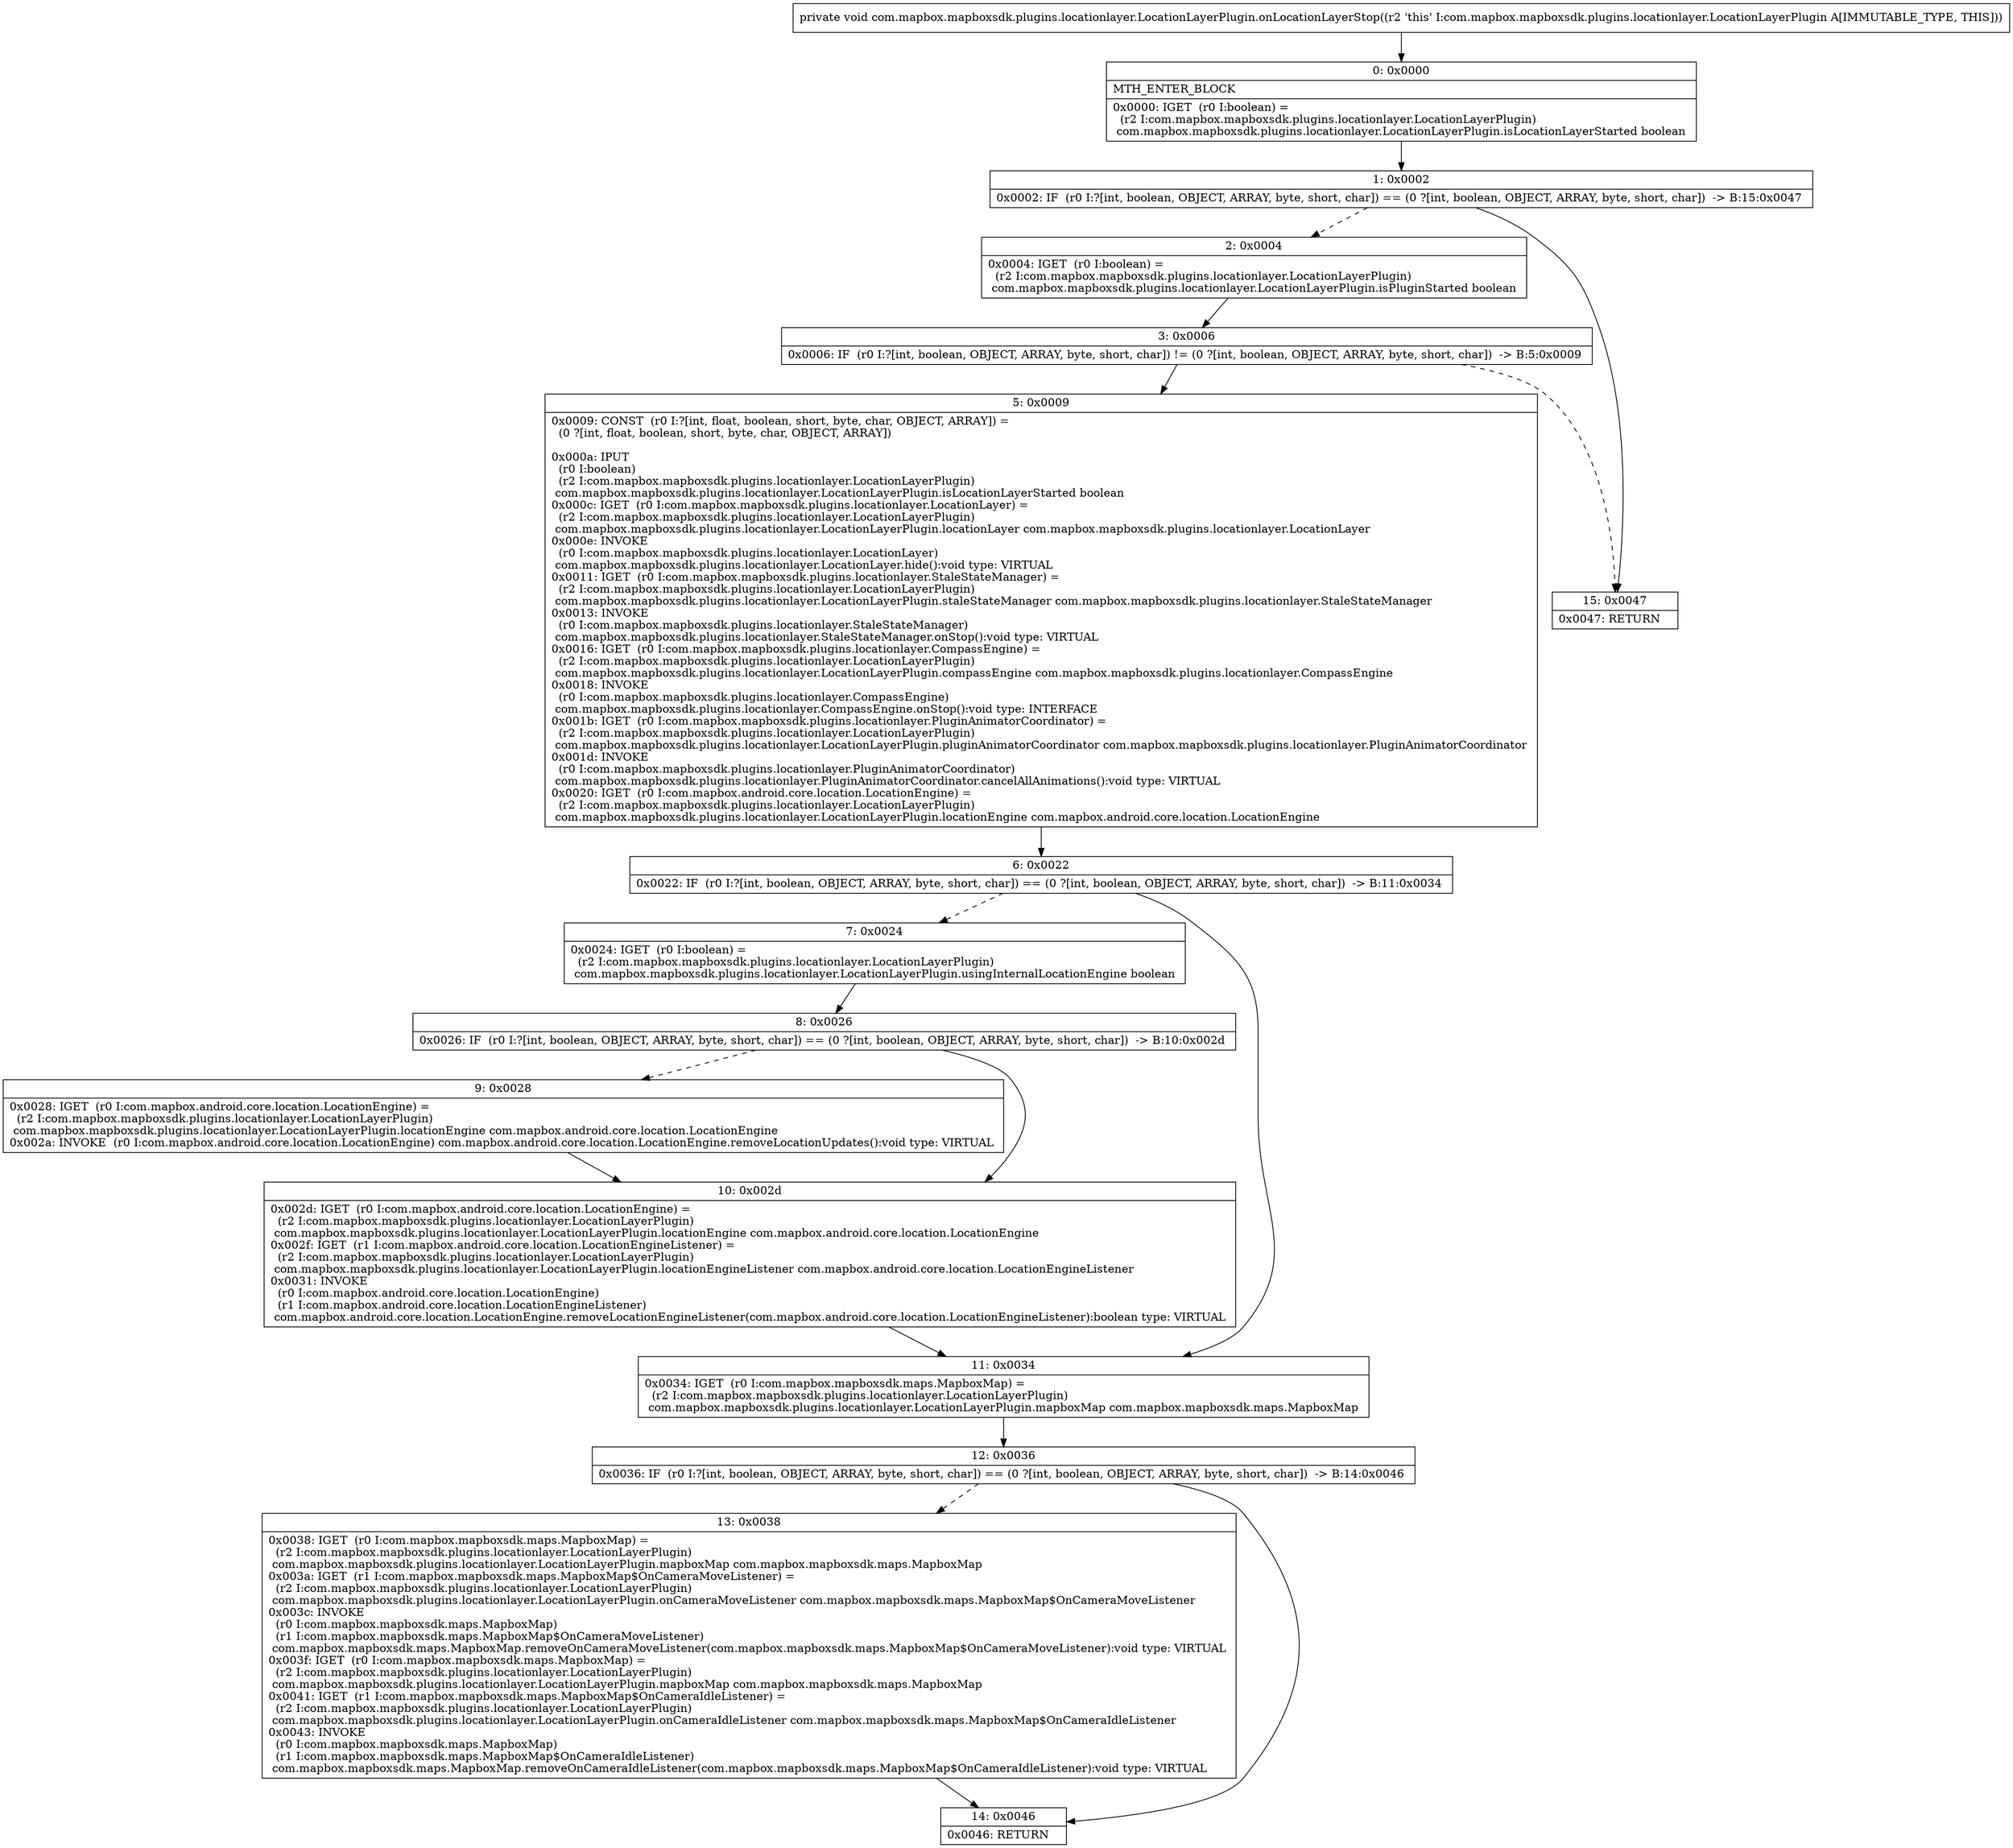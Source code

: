 digraph "CFG forcom.mapbox.mapboxsdk.plugins.locationlayer.LocationLayerPlugin.onLocationLayerStop()V" {
Node_0 [shape=record,label="{0\:\ 0x0000|MTH_ENTER_BLOCK\l|0x0000: IGET  (r0 I:boolean) = \l  (r2 I:com.mapbox.mapboxsdk.plugins.locationlayer.LocationLayerPlugin)\l com.mapbox.mapboxsdk.plugins.locationlayer.LocationLayerPlugin.isLocationLayerStarted boolean \l}"];
Node_1 [shape=record,label="{1\:\ 0x0002|0x0002: IF  (r0 I:?[int, boolean, OBJECT, ARRAY, byte, short, char]) == (0 ?[int, boolean, OBJECT, ARRAY, byte, short, char])  \-\> B:15:0x0047 \l}"];
Node_2 [shape=record,label="{2\:\ 0x0004|0x0004: IGET  (r0 I:boolean) = \l  (r2 I:com.mapbox.mapboxsdk.plugins.locationlayer.LocationLayerPlugin)\l com.mapbox.mapboxsdk.plugins.locationlayer.LocationLayerPlugin.isPluginStarted boolean \l}"];
Node_3 [shape=record,label="{3\:\ 0x0006|0x0006: IF  (r0 I:?[int, boolean, OBJECT, ARRAY, byte, short, char]) != (0 ?[int, boolean, OBJECT, ARRAY, byte, short, char])  \-\> B:5:0x0009 \l}"];
Node_5 [shape=record,label="{5\:\ 0x0009|0x0009: CONST  (r0 I:?[int, float, boolean, short, byte, char, OBJECT, ARRAY]) = \l  (0 ?[int, float, boolean, short, byte, char, OBJECT, ARRAY])\l \l0x000a: IPUT  \l  (r0 I:boolean)\l  (r2 I:com.mapbox.mapboxsdk.plugins.locationlayer.LocationLayerPlugin)\l com.mapbox.mapboxsdk.plugins.locationlayer.LocationLayerPlugin.isLocationLayerStarted boolean \l0x000c: IGET  (r0 I:com.mapbox.mapboxsdk.plugins.locationlayer.LocationLayer) = \l  (r2 I:com.mapbox.mapboxsdk.plugins.locationlayer.LocationLayerPlugin)\l com.mapbox.mapboxsdk.plugins.locationlayer.LocationLayerPlugin.locationLayer com.mapbox.mapboxsdk.plugins.locationlayer.LocationLayer \l0x000e: INVOKE  \l  (r0 I:com.mapbox.mapboxsdk.plugins.locationlayer.LocationLayer)\l com.mapbox.mapboxsdk.plugins.locationlayer.LocationLayer.hide():void type: VIRTUAL \l0x0011: IGET  (r0 I:com.mapbox.mapboxsdk.plugins.locationlayer.StaleStateManager) = \l  (r2 I:com.mapbox.mapboxsdk.plugins.locationlayer.LocationLayerPlugin)\l com.mapbox.mapboxsdk.plugins.locationlayer.LocationLayerPlugin.staleStateManager com.mapbox.mapboxsdk.plugins.locationlayer.StaleStateManager \l0x0013: INVOKE  \l  (r0 I:com.mapbox.mapboxsdk.plugins.locationlayer.StaleStateManager)\l com.mapbox.mapboxsdk.plugins.locationlayer.StaleStateManager.onStop():void type: VIRTUAL \l0x0016: IGET  (r0 I:com.mapbox.mapboxsdk.plugins.locationlayer.CompassEngine) = \l  (r2 I:com.mapbox.mapboxsdk.plugins.locationlayer.LocationLayerPlugin)\l com.mapbox.mapboxsdk.plugins.locationlayer.LocationLayerPlugin.compassEngine com.mapbox.mapboxsdk.plugins.locationlayer.CompassEngine \l0x0018: INVOKE  \l  (r0 I:com.mapbox.mapboxsdk.plugins.locationlayer.CompassEngine)\l com.mapbox.mapboxsdk.plugins.locationlayer.CompassEngine.onStop():void type: INTERFACE \l0x001b: IGET  (r0 I:com.mapbox.mapboxsdk.plugins.locationlayer.PluginAnimatorCoordinator) = \l  (r2 I:com.mapbox.mapboxsdk.plugins.locationlayer.LocationLayerPlugin)\l com.mapbox.mapboxsdk.plugins.locationlayer.LocationLayerPlugin.pluginAnimatorCoordinator com.mapbox.mapboxsdk.plugins.locationlayer.PluginAnimatorCoordinator \l0x001d: INVOKE  \l  (r0 I:com.mapbox.mapboxsdk.plugins.locationlayer.PluginAnimatorCoordinator)\l com.mapbox.mapboxsdk.plugins.locationlayer.PluginAnimatorCoordinator.cancelAllAnimations():void type: VIRTUAL \l0x0020: IGET  (r0 I:com.mapbox.android.core.location.LocationEngine) = \l  (r2 I:com.mapbox.mapboxsdk.plugins.locationlayer.LocationLayerPlugin)\l com.mapbox.mapboxsdk.plugins.locationlayer.LocationLayerPlugin.locationEngine com.mapbox.android.core.location.LocationEngine \l}"];
Node_6 [shape=record,label="{6\:\ 0x0022|0x0022: IF  (r0 I:?[int, boolean, OBJECT, ARRAY, byte, short, char]) == (0 ?[int, boolean, OBJECT, ARRAY, byte, short, char])  \-\> B:11:0x0034 \l}"];
Node_7 [shape=record,label="{7\:\ 0x0024|0x0024: IGET  (r0 I:boolean) = \l  (r2 I:com.mapbox.mapboxsdk.plugins.locationlayer.LocationLayerPlugin)\l com.mapbox.mapboxsdk.plugins.locationlayer.LocationLayerPlugin.usingInternalLocationEngine boolean \l}"];
Node_8 [shape=record,label="{8\:\ 0x0026|0x0026: IF  (r0 I:?[int, boolean, OBJECT, ARRAY, byte, short, char]) == (0 ?[int, boolean, OBJECT, ARRAY, byte, short, char])  \-\> B:10:0x002d \l}"];
Node_9 [shape=record,label="{9\:\ 0x0028|0x0028: IGET  (r0 I:com.mapbox.android.core.location.LocationEngine) = \l  (r2 I:com.mapbox.mapboxsdk.plugins.locationlayer.LocationLayerPlugin)\l com.mapbox.mapboxsdk.plugins.locationlayer.LocationLayerPlugin.locationEngine com.mapbox.android.core.location.LocationEngine \l0x002a: INVOKE  (r0 I:com.mapbox.android.core.location.LocationEngine) com.mapbox.android.core.location.LocationEngine.removeLocationUpdates():void type: VIRTUAL \l}"];
Node_10 [shape=record,label="{10\:\ 0x002d|0x002d: IGET  (r0 I:com.mapbox.android.core.location.LocationEngine) = \l  (r2 I:com.mapbox.mapboxsdk.plugins.locationlayer.LocationLayerPlugin)\l com.mapbox.mapboxsdk.plugins.locationlayer.LocationLayerPlugin.locationEngine com.mapbox.android.core.location.LocationEngine \l0x002f: IGET  (r1 I:com.mapbox.android.core.location.LocationEngineListener) = \l  (r2 I:com.mapbox.mapboxsdk.plugins.locationlayer.LocationLayerPlugin)\l com.mapbox.mapboxsdk.plugins.locationlayer.LocationLayerPlugin.locationEngineListener com.mapbox.android.core.location.LocationEngineListener \l0x0031: INVOKE  \l  (r0 I:com.mapbox.android.core.location.LocationEngine)\l  (r1 I:com.mapbox.android.core.location.LocationEngineListener)\l com.mapbox.android.core.location.LocationEngine.removeLocationEngineListener(com.mapbox.android.core.location.LocationEngineListener):boolean type: VIRTUAL \l}"];
Node_11 [shape=record,label="{11\:\ 0x0034|0x0034: IGET  (r0 I:com.mapbox.mapboxsdk.maps.MapboxMap) = \l  (r2 I:com.mapbox.mapboxsdk.plugins.locationlayer.LocationLayerPlugin)\l com.mapbox.mapboxsdk.plugins.locationlayer.LocationLayerPlugin.mapboxMap com.mapbox.mapboxsdk.maps.MapboxMap \l}"];
Node_12 [shape=record,label="{12\:\ 0x0036|0x0036: IF  (r0 I:?[int, boolean, OBJECT, ARRAY, byte, short, char]) == (0 ?[int, boolean, OBJECT, ARRAY, byte, short, char])  \-\> B:14:0x0046 \l}"];
Node_13 [shape=record,label="{13\:\ 0x0038|0x0038: IGET  (r0 I:com.mapbox.mapboxsdk.maps.MapboxMap) = \l  (r2 I:com.mapbox.mapboxsdk.plugins.locationlayer.LocationLayerPlugin)\l com.mapbox.mapboxsdk.plugins.locationlayer.LocationLayerPlugin.mapboxMap com.mapbox.mapboxsdk.maps.MapboxMap \l0x003a: IGET  (r1 I:com.mapbox.mapboxsdk.maps.MapboxMap$OnCameraMoveListener) = \l  (r2 I:com.mapbox.mapboxsdk.plugins.locationlayer.LocationLayerPlugin)\l com.mapbox.mapboxsdk.plugins.locationlayer.LocationLayerPlugin.onCameraMoveListener com.mapbox.mapboxsdk.maps.MapboxMap$OnCameraMoveListener \l0x003c: INVOKE  \l  (r0 I:com.mapbox.mapboxsdk.maps.MapboxMap)\l  (r1 I:com.mapbox.mapboxsdk.maps.MapboxMap$OnCameraMoveListener)\l com.mapbox.mapboxsdk.maps.MapboxMap.removeOnCameraMoveListener(com.mapbox.mapboxsdk.maps.MapboxMap$OnCameraMoveListener):void type: VIRTUAL \l0x003f: IGET  (r0 I:com.mapbox.mapboxsdk.maps.MapboxMap) = \l  (r2 I:com.mapbox.mapboxsdk.plugins.locationlayer.LocationLayerPlugin)\l com.mapbox.mapboxsdk.plugins.locationlayer.LocationLayerPlugin.mapboxMap com.mapbox.mapboxsdk.maps.MapboxMap \l0x0041: IGET  (r1 I:com.mapbox.mapboxsdk.maps.MapboxMap$OnCameraIdleListener) = \l  (r2 I:com.mapbox.mapboxsdk.plugins.locationlayer.LocationLayerPlugin)\l com.mapbox.mapboxsdk.plugins.locationlayer.LocationLayerPlugin.onCameraIdleListener com.mapbox.mapboxsdk.maps.MapboxMap$OnCameraIdleListener \l0x0043: INVOKE  \l  (r0 I:com.mapbox.mapboxsdk.maps.MapboxMap)\l  (r1 I:com.mapbox.mapboxsdk.maps.MapboxMap$OnCameraIdleListener)\l com.mapbox.mapboxsdk.maps.MapboxMap.removeOnCameraIdleListener(com.mapbox.mapboxsdk.maps.MapboxMap$OnCameraIdleListener):void type: VIRTUAL \l}"];
Node_14 [shape=record,label="{14\:\ 0x0046|0x0046: RETURN   \l}"];
Node_15 [shape=record,label="{15\:\ 0x0047|0x0047: RETURN   \l}"];
MethodNode[shape=record,label="{private void com.mapbox.mapboxsdk.plugins.locationlayer.LocationLayerPlugin.onLocationLayerStop((r2 'this' I:com.mapbox.mapboxsdk.plugins.locationlayer.LocationLayerPlugin A[IMMUTABLE_TYPE, THIS])) }"];
MethodNode -> Node_0;
Node_0 -> Node_1;
Node_1 -> Node_2[style=dashed];
Node_1 -> Node_15;
Node_2 -> Node_3;
Node_3 -> Node_5;
Node_3 -> Node_15[style=dashed];
Node_5 -> Node_6;
Node_6 -> Node_7[style=dashed];
Node_6 -> Node_11;
Node_7 -> Node_8;
Node_8 -> Node_9[style=dashed];
Node_8 -> Node_10;
Node_9 -> Node_10;
Node_10 -> Node_11;
Node_11 -> Node_12;
Node_12 -> Node_13[style=dashed];
Node_12 -> Node_14;
Node_13 -> Node_14;
}

